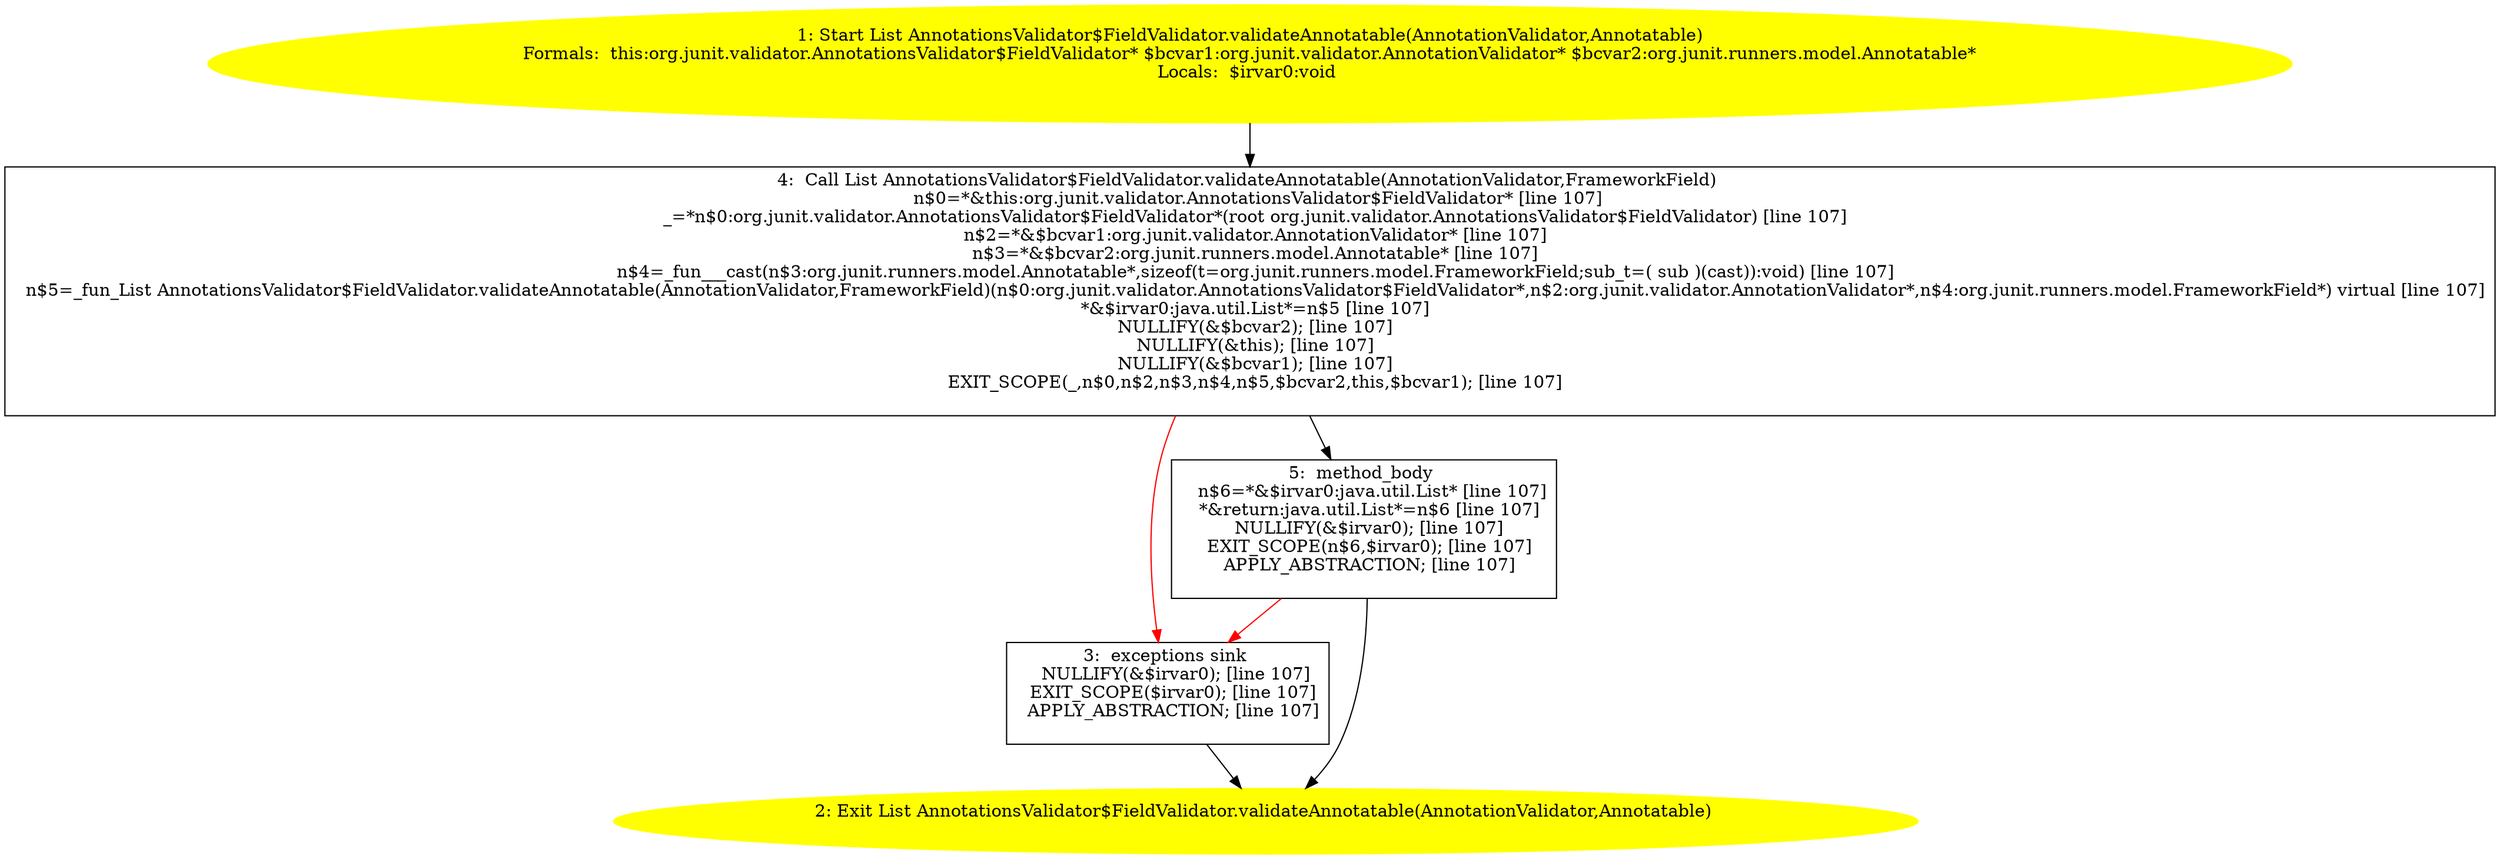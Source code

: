 /* @generated */
digraph cfg {
"org.junit.validator.AnnotationsValidator$FieldValidator.validateAnnotatable(org.junit.validator.Anno.f8ab2cbf768585820bdc9d60905b791a_1" [label="1: Start List AnnotationsValidator$FieldValidator.validateAnnotatable(AnnotationValidator,Annotatable)\nFormals:  this:org.junit.validator.AnnotationsValidator$FieldValidator* $bcvar1:org.junit.validator.AnnotationValidator* $bcvar2:org.junit.runners.model.Annotatable*\nLocals:  $irvar0:void \n  " color=yellow style=filled]
	

	 "org.junit.validator.AnnotationsValidator$FieldValidator.validateAnnotatable(org.junit.validator.Anno.f8ab2cbf768585820bdc9d60905b791a_1" -> "org.junit.validator.AnnotationsValidator$FieldValidator.validateAnnotatable(org.junit.validator.Anno.f8ab2cbf768585820bdc9d60905b791a_4" ;
"org.junit.validator.AnnotationsValidator$FieldValidator.validateAnnotatable(org.junit.validator.Anno.f8ab2cbf768585820bdc9d60905b791a_2" [label="2: Exit List AnnotationsValidator$FieldValidator.validateAnnotatable(AnnotationValidator,Annotatable) \n  " color=yellow style=filled]
	

"org.junit.validator.AnnotationsValidator$FieldValidator.validateAnnotatable(org.junit.validator.Anno.f8ab2cbf768585820bdc9d60905b791a_3" [label="3:  exceptions sink \n   NULLIFY(&$irvar0); [line 107]\n  EXIT_SCOPE($irvar0); [line 107]\n  APPLY_ABSTRACTION; [line 107]\n " shape="box"]
	

	 "org.junit.validator.AnnotationsValidator$FieldValidator.validateAnnotatable(org.junit.validator.Anno.f8ab2cbf768585820bdc9d60905b791a_3" -> "org.junit.validator.AnnotationsValidator$FieldValidator.validateAnnotatable(org.junit.validator.Anno.f8ab2cbf768585820bdc9d60905b791a_2" ;
"org.junit.validator.AnnotationsValidator$FieldValidator.validateAnnotatable(org.junit.validator.Anno.f8ab2cbf768585820bdc9d60905b791a_4" [label="4:  Call List AnnotationsValidator$FieldValidator.validateAnnotatable(AnnotationValidator,FrameworkField) \n   n$0=*&this:org.junit.validator.AnnotationsValidator$FieldValidator* [line 107]\n  _=*n$0:org.junit.validator.AnnotationsValidator$FieldValidator*(root org.junit.validator.AnnotationsValidator$FieldValidator) [line 107]\n  n$2=*&$bcvar1:org.junit.validator.AnnotationValidator* [line 107]\n  n$3=*&$bcvar2:org.junit.runners.model.Annotatable* [line 107]\n  n$4=_fun___cast(n$3:org.junit.runners.model.Annotatable*,sizeof(t=org.junit.runners.model.FrameworkField;sub_t=( sub )(cast)):void) [line 107]\n  n$5=_fun_List AnnotationsValidator$FieldValidator.validateAnnotatable(AnnotationValidator,FrameworkField)(n$0:org.junit.validator.AnnotationsValidator$FieldValidator*,n$2:org.junit.validator.AnnotationValidator*,n$4:org.junit.runners.model.FrameworkField*) virtual [line 107]\n  *&$irvar0:java.util.List*=n$5 [line 107]\n  NULLIFY(&$bcvar2); [line 107]\n  NULLIFY(&this); [line 107]\n  NULLIFY(&$bcvar1); [line 107]\n  EXIT_SCOPE(_,n$0,n$2,n$3,n$4,n$5,$bcvar2,this,$bcvar1); [line 107]\n " shape="box"]
	

	 "org.junit.validator.AnnotationsValidator$FieldValidator.validateAnnotatable(org.junit.validator.Anno.f8ab2cbf768585820bdc9d60905b791a_4" -> "org.junit.validator.AnnotationsValidator$FieldValidator.validateAnnotatable(org.junit.validator.Anno.f8ab2cbf768585820bdc9d60905b791a_5" ;
	 "org.junit.validator.AnnotationsValidator$FieldValidator.validateAnnotatable(org.junit.validator.Anno.f8ab2cbf768585820bdc9d60905b791a_4" -> "org.junit.validator.AnnotationsValidator$FieldValidator.validateAnnotatable(org.junit.validator.Anno.f8ab2cbf768585820bdc9d60905b791a_3" [color="red" ];
"org.junit.validator.AnnotationsValidator$FieldValidator.validateAnnotatable(org.junit.validator.Anno.f8ab2cbf768585820bdc9d60905b791a_5" [label="5:  method_body \n   n$6=*&$irvar0:java.util.List* [line 107]\n  *&return:java.util.List*=n$6 [line 107]\n  NULLIFY(&$irvar0); [line 107]\n  EXIT_SCOPE(n$6,$irvar0); [line 107]\n  APPLY_ABSTRACTION; [line 107]\n " shape="box"]
	

	 "org.junit.validator.AnnotationsValidator$FieldValidator.validateAnnotatable(org.junit.validator.Anno.f8ab2cbf768585820bdc9d60905b791a_5" -> "org.junit.validator.AnnotationsValidator$FieldValidator.validateAnnotatable(org.junit.validator.Anno.f8ab2cbf768585820bdc9d60905b791a_2" ;
	 "org.junit.validator.AnnotationsValidator$FieldValidator.validateAnnotatable(org.junit.validator.Anno.f8ab2cbf768585820bdc9d60905b791a_5" -> "org.junit.validator.AnnotationsValidator$FieldValidator.validateAnnotatable(org.junit.validator.Anno.f8ab2cbf768585820bdc9d60905b791a_3" [color="red" ];
}
